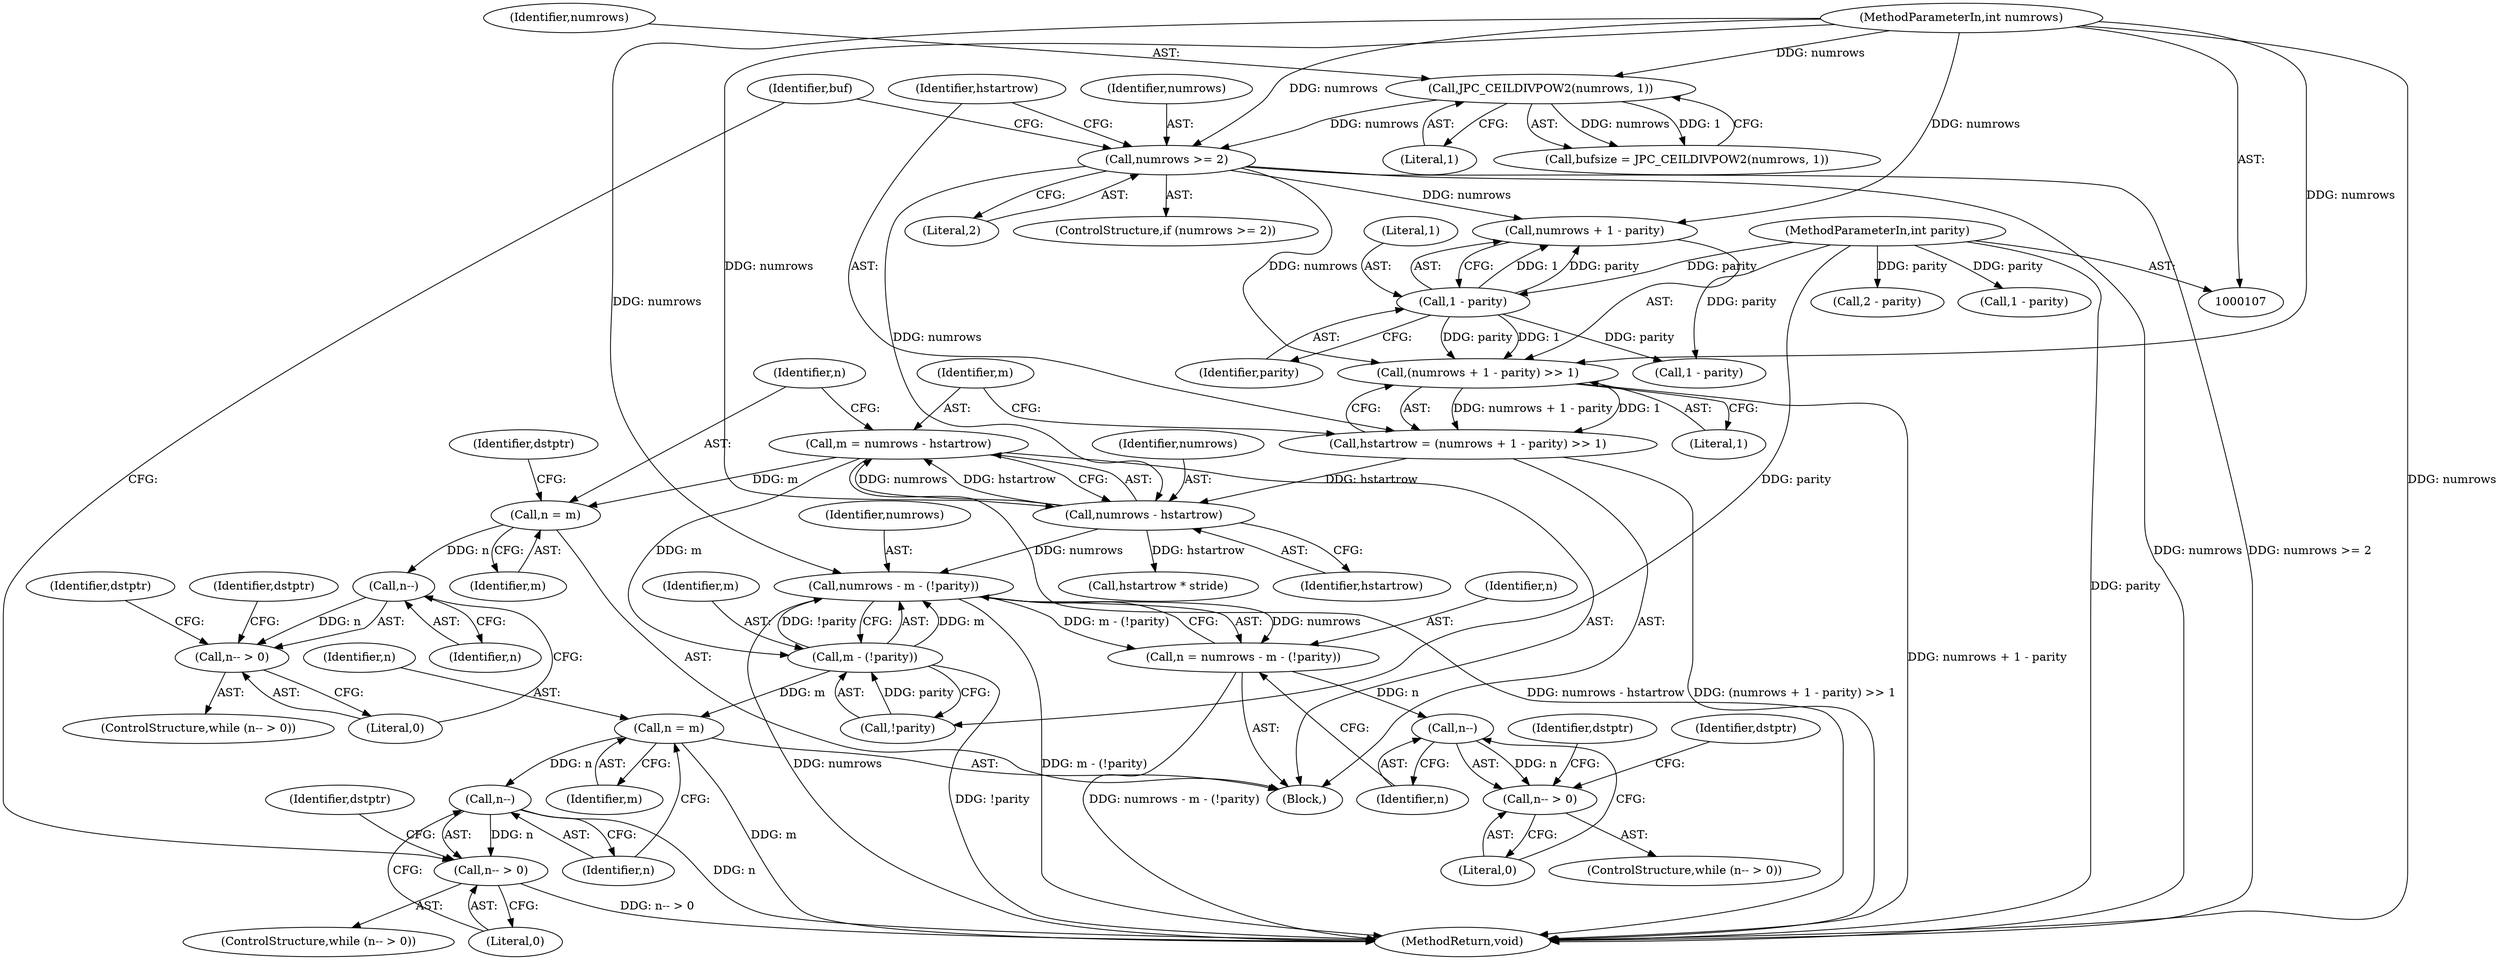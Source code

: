 digraph "0_jasper_4a59cfaf9ab3d48fca4a15c0d2674bf7138e3d1a_0@integer" {
"1000158" [label="(Call,m = numrows - hstartrow)"];
"1000160" [label="(Call,numrows - hstartrow)"];
"1000109" [label="(MethodParameterIn,int numrows)"];
"1000145" [label="(Call,numrows >= 2)"];
"1000116" [label="(Call,JPC_CEILDIVPOW2(numrows, 1))"];
"1000149" [label="(Call,hstartrow = (numrows + 1 - parity) >> 1)"];
"1000151" [label="(Call,(numrows + 1 - parity) >> 1)"];
"1000154" [label="(Call,1 - parity)"];
"1000111" [label="(MethodParameterIn,int parity)"];
"1000163" [label="(Call,n = m)"];
"1000181" [label="(Call,n--)"];
"1000180" [label="(Call,n-- > 0)"];
"1000221" [label="(Call,m - (!parity))"];
"1000219" [label="(Call,numrows - m - (!parity))"];
"1000217" [label="(Call,n = numrows - m - (!parity))"];
"1000227" [label="(Call,n--)"];
"1000226" [label="(Call,n-- > 0)"];
"1000255" [label="(Call,n = m)"];
"1000260" [label="(Call,n--)"];
"1000259" [label="(Call,n-- > 0)"];
"1000160" [label="(Call,numrows - hstartrow)"];
"1000223" [label="(Call,!parity)"];
"1000228" [label="(Identifier,n)"];
"1000157" [label="(Literal,1)"];
"1000151" [label="(Call,(numrows + 1 - parity) >> 1)"];
"1000187" [label="(Identifier,dstptr)"];
"1000179" [label="(ControlStructure,while (n-- > 0))"];
"1000233" [label="(Identifier,dstptr)"];
"1000276" [label="(Identifier,buf)"];
"1000225" [label="(ControlStructure,while (n-- > 0))"];
"1000147" [label="(Literal,2)"];
"1000148" [label="(Block,)"];
"1000158" [label="(Call,m = numrows - hstartrow)"];
"1000183" [label="(Literal,0)"];
"1000281" [label="(MethodReturn,void)"];
"1000114" [label="(Call,bufsize = JPC_CEILDIVPOW2(numrows, 1))"];
"1000255" [label="(Call,n = m)"];
"1000145" [label="(Call,numrows >= 2)"];
"1000218" [label="(Identifier,n)"];
"1000146" [label="(Identifier,numrows)"];
"1000164" [label="(Identifier,n)"];
"1000221" [label="(Call,m - (!parity))"];
"1000180" [label="(Call,n-- > 0)"];
"1000245" [label="(Identifier,dstptr)"];
"1000162" [label="(Identifier,hstartrow)"];
"1000266" [label="(Identifier,dstptr)"];
"1000116" [label="(Call,JPC_CEILDIVPOW2(numrows, 1))"];
"1000219" [label="(Call,numrows - m - (!parity))"];
"1000175" [label="(Call,1 - parity)"];
"1000198" [label="(Identifier,dstptr)"];
"1000220" [label="(Identifier,numrows)"];
"1000259" [label="(Call,n-- > 0)"];
"1000161" [label="(Identifier,numrows)"];
"1000118" [label="(Literal,1)"];
"1000260" [label="(Call,n--)"];
"1000150" [label="(Identifier,hstartrow)"];
"1000156" [label="(Identifier,parity)"];
"1000111" [label="(MethodParameterIn,int parity)"];
"1000261" [label="(Identifier,n)"];
"1000227" [label="(Call,n--)"];
"1000181" [label="(Call,n--)"];
"1000249" [label="(Call,hstartrow * stride)"];
"1000144" [label="(ControlStructure,if (numrows >= 2))"];
"1000149" [label="(Call,hstartrow = (numrows + 1 - parity) >> 1)"];
"1000262" [label="(Literal,0)"];
"1000159" [label="(Identifier,m)"];
"1000256" [label="(Identifier,n)"];
"1000117" [label="(Identifier,numrows)"];
"1000226" [label="(Call,n-- > 0)"];
"1000229" [label="(Literal,0)"];
"1000163" [label="(Call,n = m)"];
"1000109" [label="(MethodParameterIn,int numrows)"];
"1000154" [label="(Call,1 - parity)"];
"1000155" [label="(Literal,1)"];
"1000213" [label="(Call,2 - parity)"];
"1000182" [label="(Identifier,n)"];
"1000203" [label="(Call,1 - parity)"];
"1000152" [label="(Call,numrows + 1 - parity)"];
"1000217" [label="(Call,n = numrows - m - (!parity))"];
"1000257" [label="(Identifier,m)"];
"1000165" [label="(Identifier,m)"];
"1000167" [label="(Identifier,dstptr)"];
"1000222" [label="(Identifier,m)"];
"1000258" [label="(ControlStructure,while (n-- > 0))"];
"1000158" -> "1000148"  [label="AST: "];
"1000158" -> "1000160"  [label="CFG: "];
"1000159" -> "1000158"  [label="AST: "];
"1000160" -> "1000158"  [label="AST: "];
"1000164" -> "1000158"  [label="CFG: "];
"1000158" -> "1000281"  [label="DDG: numrows - hstartrow"];
"1000160" -> "1000158"  [label="DDG: numrows"];
"1000160" -> "1000158"  [label="DDG: hstartrow"];
"1000158" -> "1000163"  [label="DDG: m"];
"1000158" -> "1000221"  [label="DDG: m"];
"1000160" -> "1000162"  [label="CFG: "];
"1000161" -> "1000160"  [label="AST: "];
"1000162" -> "1000160"  [label="AST: "];
"1000109" -> "1000160"  [label="DDG: numrows"];
"1000145" -> "1000160"  [label="DDG: numrows"];
"1000149" -> "1000160"  [label="DDG: hstartrow"];
"1000160" -> "1000219"  [label="DDG: numrows"];
"1000160" -> "1000249"  [label="DDG: hstartrow"];
"1000109" -> "1000107"  [label="AST: "];
"1000109" -> "1000281"  [label="DDG: numrows"];
"1000109" -> "1000116"  [label="DDG: numrows"];
"1000109" -> "1000145"  [label="DDG: numrows"];
"1000109" -> "1000151"  [label="DDG: numrows"];
"1000109" -> "1000152"  [label="DDG: numrows"];
"1000109" -> "1000219"  [label="DDG: numrows"];
"1000145" -> "1000144"  [label="AST: "];
"1000145" -> "1000147"  [label="CFG: "];
"1000146" -> "1000145"  [label="AST: "];
"1000147" -> "1000145"  [label="AST: "];
"1000150" -> "1000145"  [label="CFG: "];
"1000276" -> "1000145"  [label="CFG: "];
"1000145" -> "1000281"  [label="DDG: numrows >= 2"];
"1000145" -> "1000281"  [label="DDG: numrows"];
"1000116" -> "1000145"  [label="DDG: numrows"];
"1000145" -> "1000151"  [label="DDG: numrows"];
"1000145" -> "1000152"  [label="DDG: numrows"];
"1000116" -> "1000114"  [label="AST: "];
"1000116" -> "1000118"  [label="CFG: "];
"1000117" -> "1000116"  [label="AST: "];
"1000118" -> "1000116"  [label="AST: "];
"1000114" -> "1000116"  [label="CFG: "];
"1000116" -> "1000114"  [label="DDG: numrows"];
"1000116" -> "1000114"  [label="DDG: 1"];
"1000149" -> "1000148"  [label="AST: "];
"1000149" -> "1000151"  [label="CFG: "];
"1000150" -> "1000149"  [label="AST: "];
"1000151" -> "1000149"  [label="AST: "];
"1000159" -> "1000149"  [label="CFG: "];
"1000149" -> "1000281"  [label="DDG: (numrows + 1 - parity) >> 1"];
"1000151" -> "1000149"  [label="DDG: numrows + 1 - parity"];
"1000151" -> "1000149"  [label="DDG: 1"];
"1000151" -> "1000157"  [label="CFG: "];
"1000152" -> "1000151"  [label="AST: "];
"1000157" -> "1000151"  [label="AST: "];
"1000151" -> "1000281"  [label="DDG: numrows + 1 - parity"];
"1000154" -> "1000151"  [label="DDG: 1"];
"1000154" -> "1000151"  [label="DDG: parity"];
"1000154" -> "1000152"  [label="AST: "];
"1000154" -> "1000156"  [label="CFG: "];
"1000155" -> "1000154"  [label="AST: "];
"1000156" -> "1000154"  [label="AST: "];
"1000152" -> "1000154"  [label="CFG: "];
"1000154" -> "1000152"  [label="DDG: 1"];
"1000154" -> "1000152"  [label="DDG: parity"];
"1000111" -> "1000154"  [label="DDG: parity"];
"1000154" -> "1000175"  [label="DDG: parity"];
"1000111" -> "1000107"  [label="AST: "];
"1000111" -> "1000281"  [label="DDG: parity"];
"1000111" -> "1000175"  [label="DDG: parity"];
"1000111" -> "1000203"  [label="DDG: parity"];
"1000111" -> "1000213"  [label="DDG: parity"];
"1000111" -> "1000223"  [label="DDG: parity"];
"1000163" -> "1000148"  [label="AST: "];
"1000163" -> "1000165"  [label="CFG: "];
"1000164" -> "1000163"  [label="AST: "];
"1000165" -> "1000163"  [label="AST: "];
"1000167" -> "1000163"  [label="CFG: "];
"1000163" -> "1000181"  [label="DDG: n"];
"1000181" -> "1000180"  [label="AST: "];
"1000181" -> "1000182"  [label="CFG: "];
"1000182" -> "1000181"  [label="AST: "];
"1000183" -> "1000181"  [label="CFG: "];
"1000181" -> "1000180"  [label="DDG: n"];
"1000180" -> "1000179"  [label="AST: "];
"1000180" -> "1000183"  [label="CFG: "];
"1000183" -> "1000180"  [label="AST: "];
"1000187" -> "1000180"  [label="CFG: "];
"1000198" -> "1000180"  [label="CFG: "];
"1000221" -> "1000219"  [label="AST: "];
"1000221" -> "1000223"  [label="CFG: "];
"1000222" -> "1000221"  [label="AST: "];
"1000223" -> "1000221"  [label="AST: "];
"1000219" -> "1000221"  [label="CFG: "];
"1000221" -> "1000281"  [label="DDG: !parity"];
"1000221" -> "1000219"  [label="DDG: m"];
"1000221" -> "1000219"  [label="DDG: !parity"];
"1000223" -> "1000221"  [label="DDG: parity"];
"1000221" -> "1000255"  [label="DDG: m"];
"1000219" -> "1000217"  [label="AST: "];
"1000220" -> "1000219"  [label="AST: "];
"1000217" -> "1000219"  [label="CFG: "];
"1000219" -> "1000281"  [label="DDG: m - (!parity)"];
"1000219" -> "1000281"  [label="DDG: numrows"];
"1000219" -> "1000217"  [label="DDG: numrows"];
"1000219" -> "1000217"  [label="DDG: m - (!parity)"];
"1000217" -> "1000148"  [label="AST: "];
"1000218" -> "1000217"  [label="AST: "];
"1000228" -> "1000217"  [label="CFG: "];
"1000217" -> "1000281"  [label="DDG: numrows - m - (!parity)"];
"1000217" -> "1000227"  [label="DDG: n"];
"1000227" -> "1000226"  [label="AST: "];
"1000227" -> "1000228"  [label="CFG: "];
"1000228" -> "1000227"  [label="AST: "];
"1000229" -> "1000227"  [label="CFG: "];
"1000227" -> "1000226"  [label="DDG: n"];
"1000226" -> "1000225"  [label="AST: "];
"1000226" -> "1000229"  [label="CFG: "];
"1000229" -> "1000226"  [label="AST: "];
"1000233" -> "1000226"  [label="CFG: "];
"1000245" -> "1000226"  [label="CFG: "];
"1000255" -> "1000148"  [label="AST: "];
"1000255" -> "1000257"  [label="CFG: "];
"1000256" -> "1000255"  [label="AST: "];
"1000257" -> "1000255"  [label="AST: "];
"1000261" -> "1000255"  [label="CFG: "];
"1000255" -> "1000281"  [label="DDG: m"];
"1000255" -> "1000260"  [label="DDG: n"];
"1000260" -> "1000259"  [label="AST: "];
"1000260" -> "1000261"  [label="CFG: "];
"1000261" -> "1000260"  [label="AST: "];
"1000262" -> "1000260"  [label="CFG: "];
"1000260" -> "1000281"  [label="DDG: n"];
"1000260" -> "1000259"  [label="DDG: n"];
"1000259" -> "1000258"  [label="AST: "];
"1000259" -> "1000262"  [label="CFG: "];
"1000262" -> "1000259"  [label="AST: "];
"1000266" -> "1000259"  [label="CFG: "];
"1000276" -> "1000259"  [label="CFG: "];
"1000259" -> "1000281"  [label="DDG: n-- > 0"];
}
